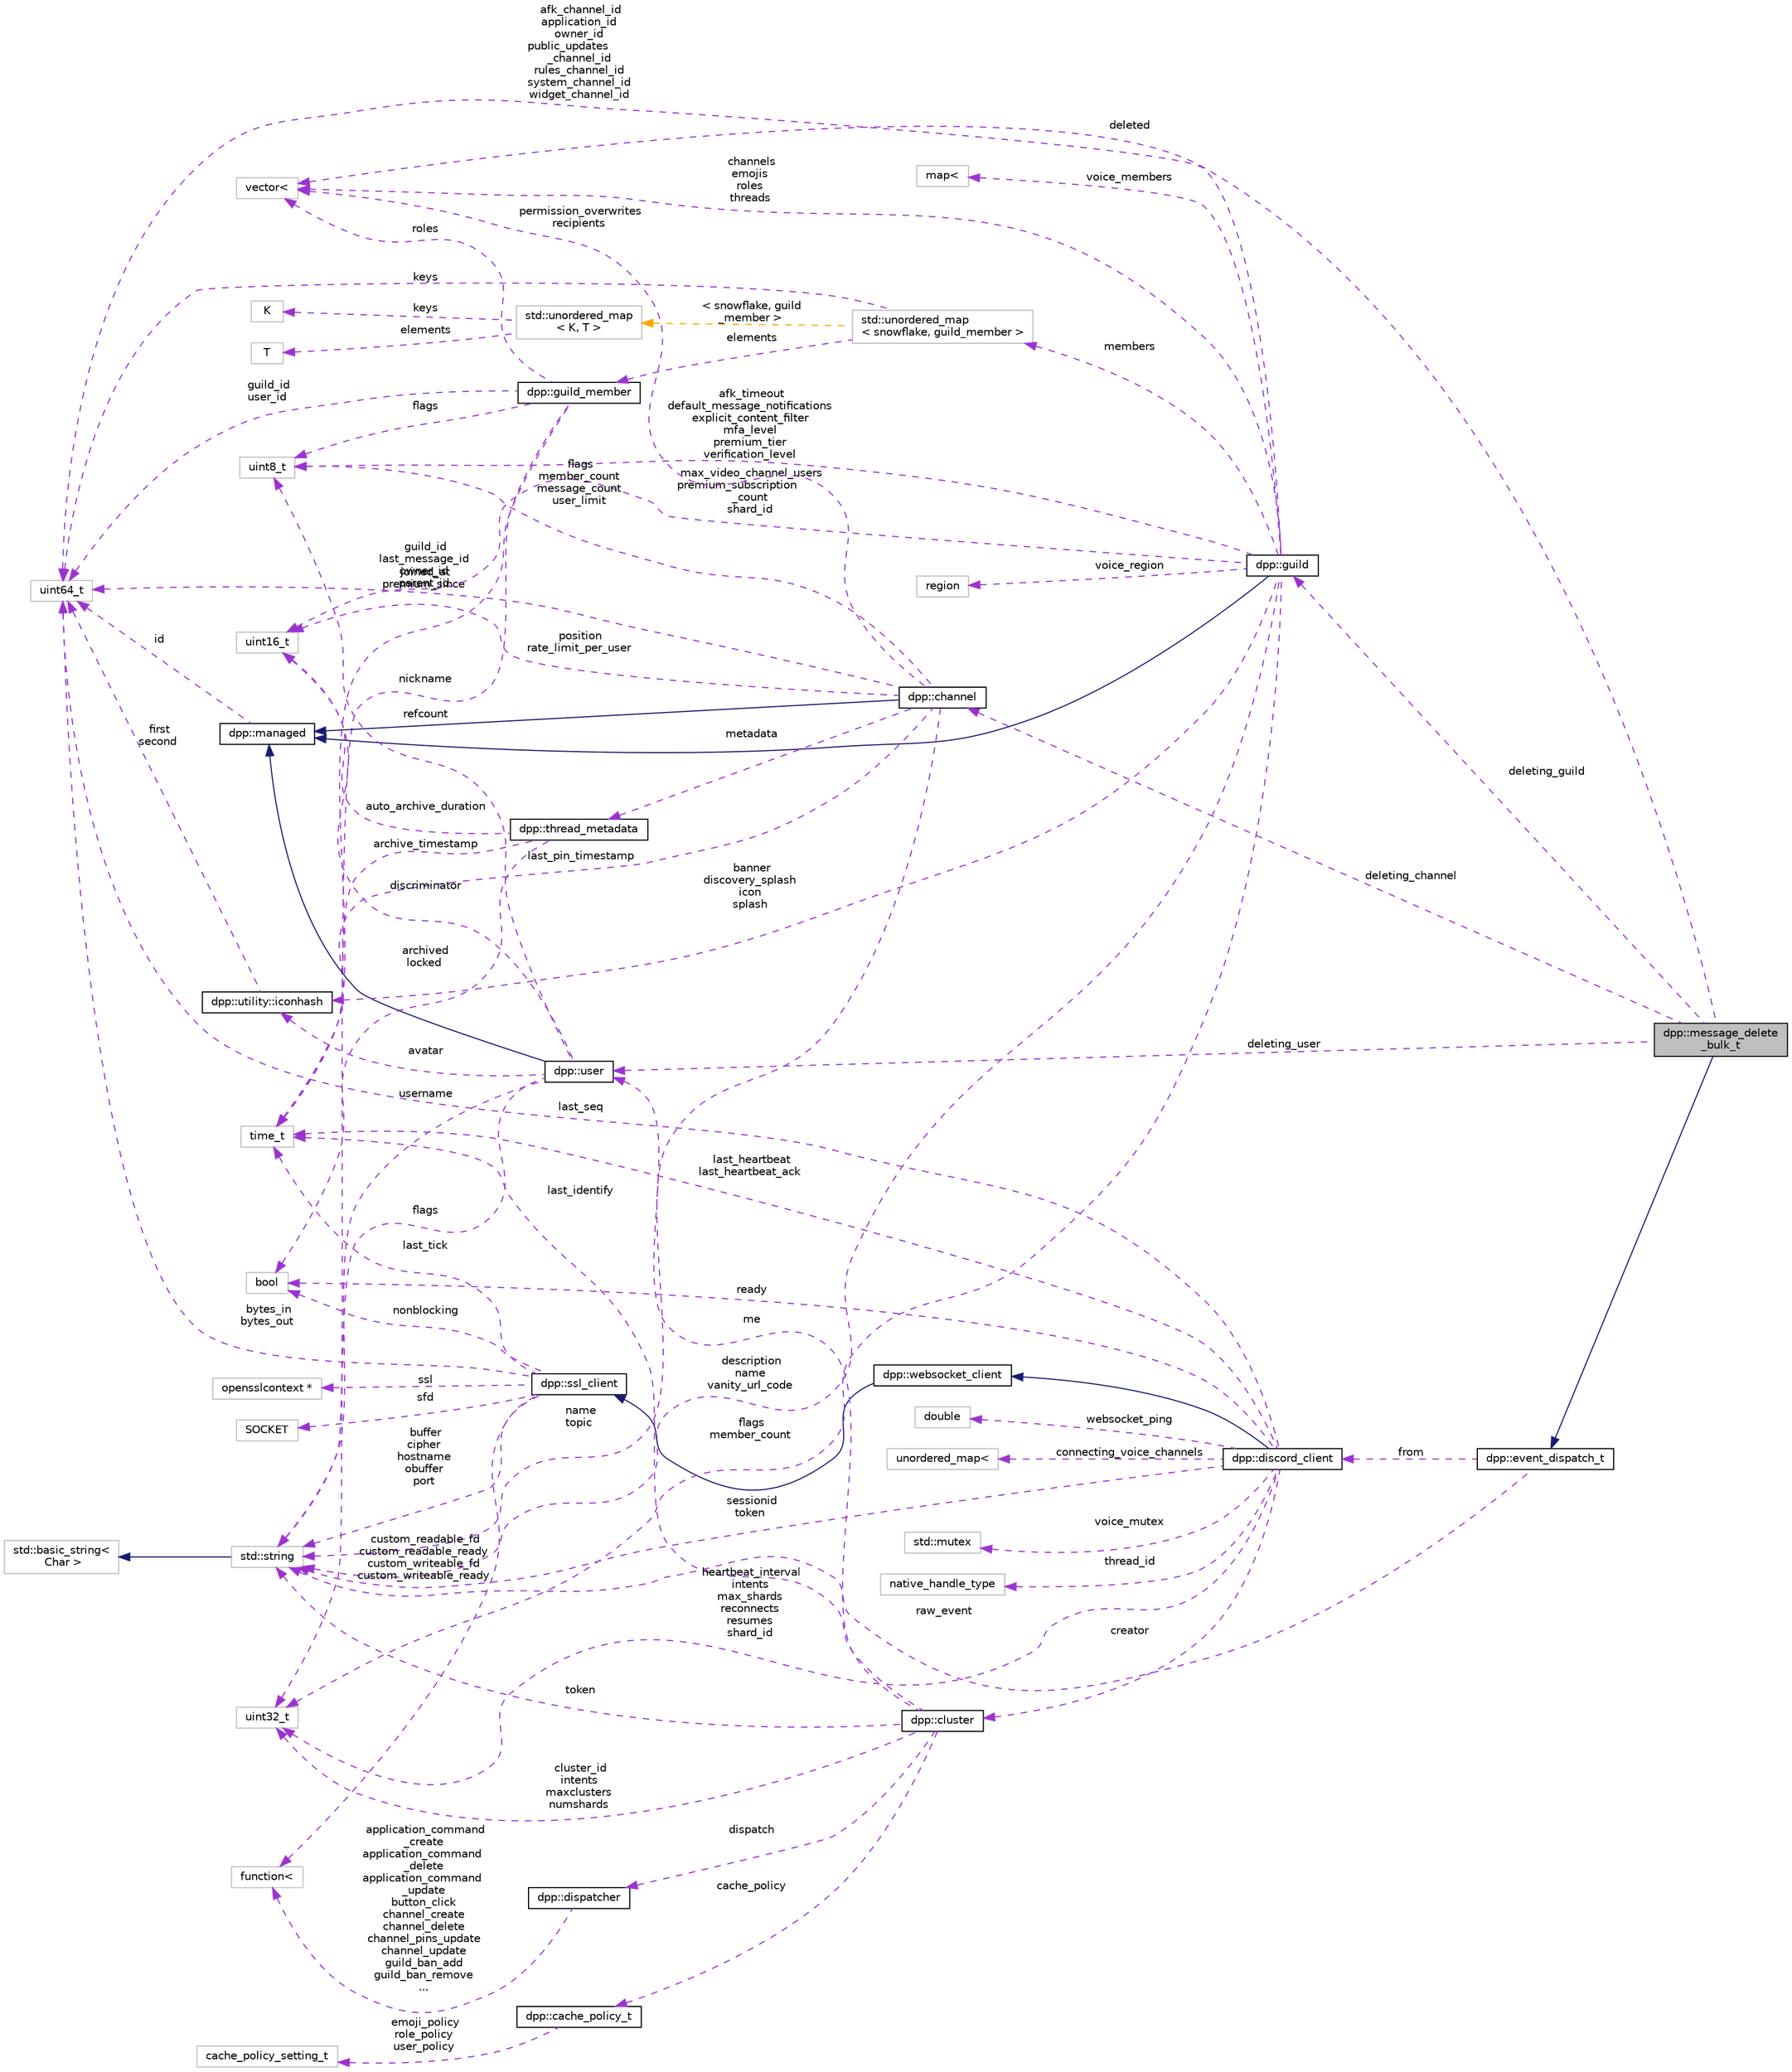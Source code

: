 digraph "dpp::message_delete_bulk_t"
{
 // INTERACTIVE_SVG=YES
 // LATEX_PDF_SIZE
  bgcolor="transparent";
  edge [fontname="Helvetica",fontsize="10",labelfontname="Helvetica",labelfontsize="10"];
  node [fontname="Helvetica",fontsize="10",shape=record];
  rankdir="LR";
  Node1 [label="dpp::message_delete\l_bulk_t",height=0.2,width=0.4,color="black", fillcolor="grey75", style="filled", fontcolor="black",tooltip="Message delete bulk."];
  Node2 -> Node1 [dir="back",color="midnightblue",fontsize="10",style="solid",fontname="Helvetica"];
  Node2 [label="dpp::event_dispatch_t",height=0.2,width=0.4,color="black",URL="$structdpp_1_1event__dispatch__t.html",tooltip="Base event parameter struct."];
  Node3 -> Node2 [dir="back",color="darkorchid3",fontsize="10",style="dashed",label=" raw_event" ,fontname="Helvetica"];
  Node3 [label="std::string",height=0.2,width=0.4,color="grey75",tooltip=" "];
  Node4 -> Node3 [dir="back",color="midnightblue",fontsize="10",style="solid",fontname="Helvetica"];
  Node4 [label="std::basic_string\<\l Char \>",height=0.2,width=0.4,color="grey75",tooltip=" "];
  Node5 -> Node2 [dir="back",color="darkorchid3",fontsize="10",style="dashed",label=" from" ,fontname="Helvetica"];
  Node5 [label="dpp::discord_client",height=0.2,width=0.4,color="black",URL="$classdpp_1_1discord__client.html",tooltip="Implements a discord client. Each discord_client connects to one shard and derives from a websocket c..."];
  Node6 -> Node5 [dir="back",color="midnightblue",fontsize="10",style="solid",fontname="Helvetica"];
  Node6 [label="dpp::websocket_client",height=0.2,width=0.4,color="black",URL="$classdpp_1_1websocket__client.html",tooltip="Implements a websocket client based on the SSL client."];
  Node7 -> Node6 [dir="back",color="midnightblue",fontsize="10",style="solid",fontname="Helvetica"];
  Node7 [label="dpp::ssl_client",height=0.2,width=0.4,color="black",URL="$classdpp_1_1ssl__client.html",tooltip="Implements a simple non-blocking SSL stream client."];
  Node3 -> Node7 [dir="back",color="darkorchid3",fontsize="10",style="dashed",label=" buffer\ncipher\nhostname\nobuffer\nport" ,fontname="Helvetica"];
  Node8 -> Node7 [dir="back",color="darkorchid3",fontsize="10",style="dashed",label=" nonblocking" ,fontname="Helvetica"];
  Node8 [label="bool",height=0.2,width=0.4,color="grey75",tooltip=" "];
  Node9 -> Node7 [dir="back",color="darkorchid3",fontsize="10",style="dashed",label=" sfd" ,fontname="Helvetica"];
  Node9 [label="SOCKET",height=0.2,width=0.4,color="grey75",tooltip=" "];
  Node10 -> Node7 [dir="back",color="darkorchid3",fontsize="10",style="dashed",label=" ssl" ,fontname="Helvetica"];
  Node10 [label="opensslcontext *",height=0.2,width=0.4,color="grey75",tooltip=" "];
  Node11 -> Node7 [dir="back",color="darkorchid3",fontsize="10",style="dashed",label=" last_tick" ,fontname="Helvetica"];
  Node11 [label="time_t",height=0.2,width=0.4,color="grey75",tooltip=" "];
  Node12 -> Node7 [dir="back",color="darkorchid3",fontsize="10",style="dashed",label=" bytes_in\nbytes_out" ,fontname="Helvetica"];
  Node12 [label="uint64_t",height=0.2,width=0.4,color="grey75",tooltip=" "];
  Node13 -> Node7 [dir="back",color="darkorchid3",fontsize="10",style="dashed",label=" custom_readable_fd\ncustom_readable_ready\ncustom_writeable_fd\ncustom_writeable_ready" ,fontname="Helvetica"];
  Node13 [label="function\<",height=0.2,width=0.4,color="grey75",tooltip=" "];
  Node14 -> Node5 [dir="back",color="darkorchid3",fontsize="10",style="dashed",label=" creator" ,fontname="Helvetica"];
  Node14 [label="dpp::cluster",height=0.2,width=0.4,color="black",URL="$classdpp_1_1cluster.html",tooltip="The cluster class represents a group of shards and a command queue for sending and receiving commands..."];
  Node3 -> Node14 [dir="back",color="darkorchid3",fontsize="10",style="dashed",label=" token" ,fontname="Helvetica"];
  Node11 -> Node14 [dir="back",color="darkorchid3",fontsize="10",style="dashed",label=" last_identify" ,fontname="Helvetica"];
  Node15 -> Node14 [dir="back",color="darkorchid3",fontsize="10",style="dashed",label=" cluster_id\nintents\nmaxclusters\nnumshards" ,fontname="Helvetica"];
  Node15 [label="uint32_t",height=0.2,width=0.4,color="grey75",tooltip=" "];
  Node16 -> Node14 [dir="back",color="darkorchid3",fontsize="10",style="dashed",label=" dispatch" ,fontname="Helvetica"];
  Node16 [label="dpp::dispatcher",height=0.2,width=0.4,color="black",URL="$classdpp_1_1dispatcher.html",tooltip="The dispatcher class contains a set of std::functions representing hooked events that the user code i..."];
  Node13 -> Node16 [dir="back",color="darkorchid3",fontsize="10",style="dashed",label=" application_command\l_create\napplication_command\l_delete\napplication_command\l_update\nbutton_click\nchannel_create\nchannel_delete\nchannel_pins_update\nchannel_update\nguild_ban_add\nguild_ban_remove\n..." ,fontname="Helvetica"];
  Node17 -> Node14 [dir="back",color="darkorchid3",fontsize="10",style="dashed",label=" me" ,fontname="Helvetica"];
  Node17 [label="dpp::user",height=0.2,width=0.4,color="black",URL="$classdpp_1_1user.html",tooltip="Represents a user on discord. May or may not be a member of a dpp::guild."];
  Node18 -> Node17 [dir="back",color="midnightblue",fontsize="10",style="solid",fontname="Helvetica"];
  Node18 [label="dpp::managed",height=0.2,width=0.4,color="black",URL="$classdpp_1_1managed.html",tooltip="The managed class is the base class for various types that can be stored in a cache that are identifi..."];
  Node12 -> Node18 [dir="back",color="darkorchid3",fontsize="10",style="dashed",label=" id" ,fontname="Helvetica"];
  Node3 -> Node17 [dir="back",color="darkorchid3",fontsize="10",style="dashed",label=" username" ,fontname="Helvetica"];
  Node19 -> Node17 [dir="back",color="darkorchid3",fontsize="10",style="dashed",label=" discriminator" ,fontname="Helvetica"];
  Node19 [label="uint16_t",height=0.2,width=0.4,color="grey75",tooltip=" "];
  Node20 -> Node17 [dir="back",color="darkorchid3",fontsize="10",style="dashed",label=" avatar" ,fontname="Helvetica"];
  Node20 [label="dpp::utility::iconhash",height=0.2,width=0.4,color="black",URL="$structdpp_1_1utility_1_1iconhash.html",tooltip="Store a 128 bit icon hash (profile picture, server icon etc) as a 128 bit binary value made of two ui..."];
  Node12 -> Node20 [dir="back",color="darkorchid3",fontsize="10",style="dashed",label=" first\nsecond" ,fontname="Helvetica"];
  Node15 -> Node17 [dir="back",color="darkorchid3",fontsize="10",style="dashed",label=" flags" ,fontname="Helvetica"];
  Node21 -> Node17 [dir="back",color="darkorchid3",fontsize="10",style="dashed",label=" refcount" ,fontname="Helvetica"];
  Node21 [label="uint8_t",height=0.2,width=0.4,color="grey75",tooltip=" "];
  Node22 -> Node14 [dir="back",color="darkorchid3",fontsize="10",style="dashed",label=" cache_policy" ,fontname="Helvetica"];
  Node22 [label="dpp::cache_policy_t",height=0.2,width=0.4,color="black",URL="$structdpp_1_1cache__policy__t.html",tooltip="Represents the caching policy of the cluster."];
  Node23 -> Node22 [dir="back",color="darkorchid3",fontsize="10",style="dashed",label=" emoji_policy\nrole_policy\nuser_policy" ,fontname="Helvetica"];
  Node23 [label="cache_policy_setting_t",height=0.2,width=0.4,color="grey75",tooltip=" "];
  Node15 -> Node5 [dir="back",color="darkorchid3",fontsize="10",style="dashed",label=" heartbeat_interval\nintents\nmax_shards\nreconnects\nresumes\nshard_id" ,fontname="Helvetica"];
  Node11 -> Node5 [dir="back",color="darkorchid3",fontsize="10",style="dashed",label=" last_heartbeat\nlast_heartbeat_ack" ,fontname="Helvetica"];
  Node24 -> Node5 [dir="back",color="darkorchid3",fontsize="10",style="dashed",label=" thread_id" ,fontname="Helvetica"];
  Node24 [label="native_handle_type",height=0.2,width=0.4,color="grey75",tooltip=" "];
  Node12 -> Node5 [dir="back",color="darkorchid3",fontsize="10",style="dashed",label=" last_seq" ,fontname="Helvetica"];
  Node3 -> Node5 [dir="back",color="darkorchid3",fontsize="10",style="dashed",label=" sessionid\ntoken" ,fontname="Helvetica"];
  Node25 -> Node5 [dir="back",color="darkorchid3",fontsize="10",style="dashed",label=" voice_mutex" ,fontname="Helvetica"];
  Node25 [label="std::mutex",height=0.2,width=0.4,color="grey75",tooltip=" "];
  Node26 -> Node5 [dir="back",color="darkorchid3",fontsize="10",style="dashed",label=" websocket_ping" ,fontname="Helvetica"];
  Node26 [label="double",height=0.2,width=0.4,color="grey75",tooltip=" "];
  Node8 -> Node5 [dir="back",color="darkorchid3",fontsize="10",style="dashed",label=" ready" ,fontname="Helvetica"];
  Node27 -> Node5 [dir="back",color="darkorchid3",fontsize="10",style="dashed",label=" connecting_voice_channels" ,fontname="Helvetica"];
  Node27 [label="unordered_map\<",height=0.2,width=0.4,color="grey75",tooltip=" "];
  Node28 -> Node1 [dir="back",color="darkorchid3",fontsize="10",style="dashed",label=" deleting_guild" ,fontname="Helvetica"];
  Node28 [label="dpp::guild",height=0.2,width=0.4,color="black",URL="$classdpp_1_1guild.html",tooltip="Represents a guild on Discord (AKA a server)"];
  Node18 -> Node28 [dir="back",color="midnightblue",fontsize="10",style="solid",fontname="Helvetica"];
  Node19 -> Node28 [dir="back",color="darkorchid3",fontsize="10",style="dashed",label=" max_video_channel_users\npremium_subscription\l_count\nshard_id" ,fontname="Helvetica"];
  Node15 -> Node28 [dir="back",color="darkorchid3",fontsize="10",style="dashed",label=" flags\nmember_count" ,fontname="Helvetica"];
  Node3 -> Node28 [dir="back",color="darkorchid3",fontsize="10",style="dashed",label=" description\nname\nvanity_url_code" ,fontname="Helvetica"];
  Node20 -> Node28 [dir="back",color="darkorchid3",fontsize="10",style="dashed",label=" banner\ndiscovery_splash\nicon\nsplash" ,fontname="Helvetica"];
  Node12 -> Node28 [dir="back",color="darkorchid3",fontsize="10",style="dashed",label=" afk_channel_id\napplication_id\nowner_id\npublic_updates\l_channel_id\nrules_channel_id\nsystem_channel_id\nwidget_channel_id" ,fontname="Helvetica"];
  Node29 -> Node28 [dir="back",color="darkorchid3",fontsize="10",style="dashed",label=" voice_region" ,fontname="Helvetica"];
  Node29 [label="region",height=0.2,width=0.4,color="grey75",tooltip=" "];
  Node21 -> Node28 [dir="back",color="darkorchid3",fontsize="10",style="dashed",label=" afk_timeout\ndefault_message_notifications\nexplicit_content_filter\nmfa_level\npremium_tier\nverification_level" ,fontname="Helvetica"];
  Node30 -> Node28 [dir="back",color="darkorchid3",fontsize="10",style="dashed",label=" channels\nemojis\nroles\nthreads" ,fontname="Helvetica"];
  Node30 [label="vector\<",height=0.2,width=0.4,color="grey75",tooltip=" "];
  Node31 -> Node28 [dir="back",color="darkorchid3",fontsize="10",style="dashed",label=" members" ,fontname="Helvetica"];
  Node31 [label="std::unordered_map\l\< snowflake, guild_member \>",height=0.2,width=0.4,color="grey75",tooltip=" "];
  Node12 -> Node31 [dir="back",color="darkorchid3",fontsize="10",style="dashed",label=" keys" ,fontname="Helvetica"];
  Node32 -> Node31 [dir="back",color="darkorchid3",fontsize="10",style="dashed",label=" elements" ,fontname="Helvetica"];
  Node32 [label="dpp::guild_member",height=0.2,width=0.4,color="black",URL="$classdpp_1_1guild__member.html",tooltip="Represents dpp::user membership upon a dpp::guild."];
  Node3 -> Node32 [dir="back",color="darkorchid3",fontsize="10",style="dashed",label=" nickname" ,fontname="Helvetica"];
  Node12 -> Node32 [dir="back",color="darkorchid3",fontsize="10",style="dashed",label=" guild_id\nuser_id" ,fontname="Helvetica"];
  Node30 -> Node32 [dir="back",color="darkorchid3",fontsize="10",style="dashed",label=" roles" ,fontname="Helvetica"];
  Node11 -> Node32 [dir="back",color="darkorchid3",fontsize="10",style="dashed",label=" joined_at\npremium_since" ,fontname="Helvetica"];
  Node21 -> Node32 [dir="back",color="darkorchid3",fontsize="10",style="dashed",label=" flags" ,fontname="Helvetica"];
  Node33 -> Node31 [dir="back",color="orange",fontsize="10",style="dashed",label=" \< snowflake, guild\l_member \>" ,fontname="Helvetica"];
  Node33 [label="std::unordered_map\l\< K, T \>",height=0.2,width=0.4,color="grey75",tooltip=" "];
  Node34 -> Node33 [dir="back",color="darkorchid3",fontsize="10",style="dashed",label=" keys" ,fontname="Helvetica"];
  Node34 [label="K",height=0.2,width=0.4,color="grey75",tooltip=" "];
  Node35 -> Node33 [dir="back",color="darkorchid3",fontsize="10",style="dashed",label=" elements" ,fontname="Helvetica"];
  Node35 [label="T",height=0.2,width=0.4,color="grey75",tooltip=" "];
  Node36 -> Node28 [dir="back",color="darkorchid3",fontsize="10",style="dashed",label=" voice_members" ,fontname="Helvetica"];
  Node36 [label="map\<",height=0.2,width=0.4,color="grey75",tooltip=" "];
  Node17 -> Node1 [dir="back",color="darkorchid3",fontsize="10",style="dashed",label=" deleting_user" ,fontname="Helvetica"];
  Node37 -> Node1 [dir="back",color="darkorchid3",fontsize="10",style="dashed",label=" deleting_channel" ,fontname="Helvetica"];
  Node37 [label="dpp::channel",height=0.2,width=0.4,color="black",URL="$classdpp_1_1channel.html",tooltip="A definition of a discord channel."];
  Node18 -> Node37 [dir="back",color="midnightblue",fontsize="10",style="solid",fontname="Helvetica"];
  Node21 -> Node37 [dir="back",color="darkorchid3",fontsize="10",style="dashed",label=" flags\nmember_count\nmessage_count\nuser_limit" ,fontname="Helvetica"];
  Node12 -> Node37 [dir="back",color="darkorchid3",fontsize="10",style="dashed",label=" guild_id\nlast_message_id\nowner_id\nparent_id" ,fontname="Helvetica"];
  Node19 -> Node37 [dir="back",color="darkorchid3",fontsize="10",style="dashed",label=" position\nrate_limit_per_user" ,fontname="Helvetica"];
  Node3 -> Node37 [dir="back",color="darkorchid3",fontsize="10",style="dashed",label=" name\ntopic" ,fontname="Helvetica"];
  Node11 -> Node37 [dir="back",color="darkorchid3",fontsize="10",style="dashed",label=" last_pin_timestamp" ,fontname="Helvetica"];
  Node30 -> Node37 [dir="back",color="darkorchid3",fontsize="10",style="dashed",label=" permission_overwrites\nrecipients" ,fontname="Helvetica"];
  Node38 -> Node37 [dir="back",color="darkorchid3",fontsize="10",style="dashed",label=" metadata" ,fontname="Helvetica"];
  Node38 [label="dpp::thread_metadata",height=0.2,width=0.4,color="black",URL="$structdpp_1_1thread__metadata.html",tooltip="metadata for threads"];
  Node8 -> Node38 [dir="back",color="darkorchid3",fontsize="10",style="dashed",label=" archived\nlocked" ,fontname="Helvetica"];
  Node11 -> Node38 [dir="back",color="darkorchid3",fontsize="10",style="dashed",label=" archive_timestamp" ,fontname="Helvetica"];
  Node19 -> Node38 [dir="back",color="darkorchid3",fontsize="10",style="dashed",label=" auto_archive_duration" ,fontname="Helvetica"];
  Node30 -> Node1 [dir="back",color="darkorchid3",fontsize="10",style="dashed",label=" deleted" ,fontname="Helvetica"];
}
